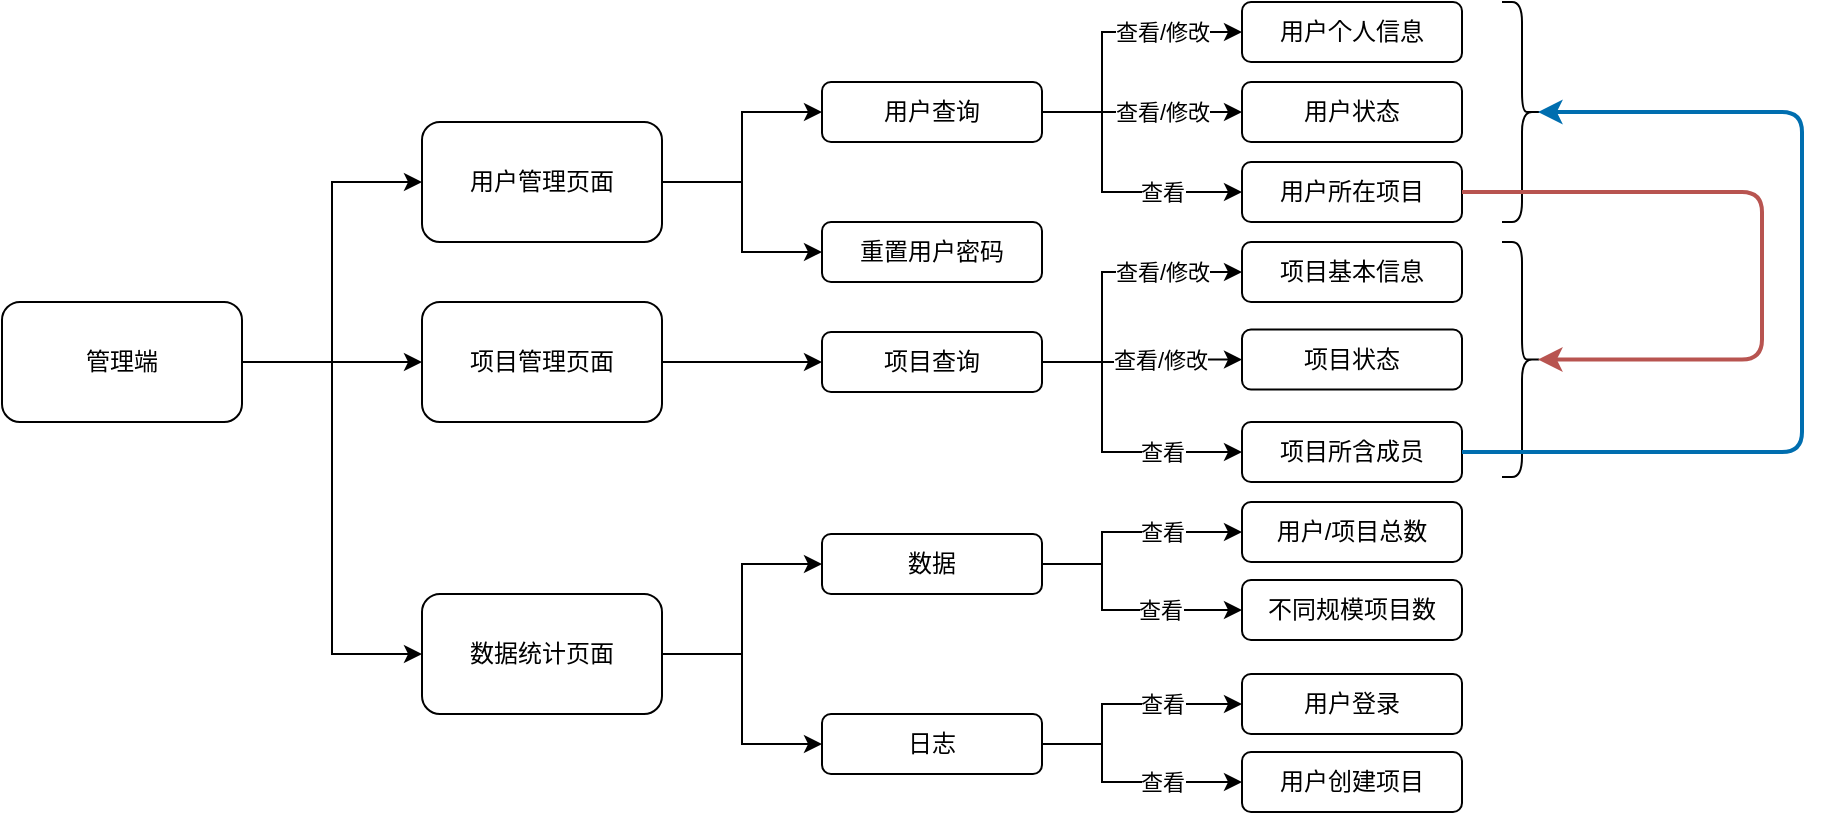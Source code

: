 <mxfile>
    <diagram id="mnC8O_ExdjPu1oiuGcWE" name="第 1 页">
        <mxGraphModel dx="1484" dy="634" grid="1" gridSize="10" guides="1" tooltips="1" connect="1" arrows="1" fold="1" page="1" pageScale="1" pageWidth="1169" pageHeight="827" math="0" shadow="0">
            <root>
                <mxCell id="0"/>
                <mxCell id="1" parent="0"/>
                <mxCell id="lLjeCK-RqWt33gv7H6Fi-15" style="edgeStyle=orthogonalEdgeStyle;rounded=0;orthogonalLoop=1;jettySize=auto;html=1;exitX=1;exitY=0.5;exitDx=0;exitDy=0;entryX=0;entryY=0.5;entryDx=0;entryDy=0;" parent="1" source="lLjeCK-RqWt33gv7H6Fi-1" target="lLjeCK-RqWt33gv7H6Fi-4" edge="1">
                    <mxGeometry relative="1" as="geometry"/>
                </mxCell>
                <mxCell id="lLjeCK-RqWt33gv7H6Fi-16" style="edgeStyle=orthogonalEdgeStyle;rounded=0;orthogonalLoop=1;jettySize=auto;html=1;exitX=1;exitY=0.5;exitDx=0;exitDy=0;" parent="1" source="lLjeCK-RqWt33gv7H6Fi-1" edge="1">
                    <mxGeometry relative="1" as="geometry">
                        <mxPoint x="240" y="290" as="targetPoint"/>
                    </mxGeometry>
                </mxCell>
                <mxCell id="lLjeCK-RqWt33gv7H6Fi-17" style="edgeStyle=orthogonalEdgeStyle;rounded=0;orthogonalLoop=1;jettySize=auto;html=1;exitX=1;exitY=0.5;exitDx=0;exitDy=0;entryX=0;entryY=0.5;entryDx=0;entryDy=0;" parent="1" source="lLjeCK-RqWt33gv7H6Fi-1" target="lLjeCK-RqWt33gv7H6Fi-7" edge="1">
                    <mxGeometry relative="1" as="geometry"/>
                </mxCell>
                <mxCell id="lLjeCK-RqWt33gv7H6Fi-1" value="管理端" style="rounded=1;whiteSpace=wrap;html=1;" parent="1" vertex="1">
                    <mxGeometry x="30" y="260" width="120" height="60" as="geometry"/>
                </mxCell>
                <mxCell id="lLjeCK-RqWt33gv7H6Fi-32" style="edgeStyle=orthogonalEdgeStyle;rounded=0;orthogonalLoop=1;jettySize=auto;html=1;exitX=1;exitY=0.5;exitDx=0;exitDy=0;entryX=0;entryY=0.5;entryDx=0;entryDy=0;" parent="1" source="lLjeCK-RqWt33gv7H6Fi-4" target="lLjeCK-RqWt33gv7H6Fi-20" edge="1">
                    <mxGeometry relative="1" as="geometry"/>
                </mxCell>
                <mxCell id="lLjeCK-RqWt33gv7H6Fi-33" style="edgeStyle=orthogonalEdgeStyle;rounded=0;orthogonalLoop=1;jettySize=auto;html=1;exitX=1;exitY=0.5;exitDx=0;exitDy=0;entryX=0;entryY=0.5;entryDx=0;entryDy=0;" parent="1" source="lLjeCK-RqWt33gv7H6Fi-4" target="lLjeCK-RqWt33gv7H6Fi-31" edge="1">
                    <mxGeometry relative="1" as="geometry"/>
                </mxCell>
                <mxCell id="lLjeCK-RqWt33gv7H6Fi-4" value="用户管理页面" style="whiteSpace=wrap;html=1;rounded=1;" parent="1" vertex="1">
                    <mxGeometry x="240" y="170" width="120" height="60" as="geometry"/>
                </mxCell>
                <mxCell id="lLjeCK-RqWt33gv7H6Fi-52" style="edgeStyle=orthogonalEdgeStyle;rounded=0;orthogonalLoop=1;jettySize=auto;html=1;exitX=1;exitY=0.5;exitDx=0;exitDy=0;entryX=0;entryY=0.5;entryDx=0;entryDy=0;" parent="1" source="lLjeCK-RqWt33gv7H6Fi-7" target="lLjeCK-RqWt33gv7H6Fi-49" edge="1">
                    <mxGeometry relative="1" as="geometry"/>
                </mxCell>
                <mxCell id="lLjeCK-RqWt33gv7H6Fi-54" style="edgeStyle=orthogonalEdgeStyle;rounded=0;orthogonalLoop=1;jettySize=auto;html=1;exitX=1;exitY=0.5;exitDx=0;exitDy=0;entryX=0;entryY=0.5;entryDx=0;entryDy=0;" parent="1" source="lLjeCK-RqWt33gv7H6Fi-7" target="lLjeCK-RqWt33gv7H6Fi-51" edge="1">
                    <mxGeometry relative="1" as="geometry"/>
                </mxCell>
                <mxCell id="lLjeCK-RqWt33gv7H6Fi-7" value="数据统计页面" style="whiteSpace=wrap;html=1;rounded=1;" parent="1" vertex="1">
                    <mxGeometry x="240" y="406" width="120" height="60" as="geometry"/>
                </mxCell>
                <mxCell id="lLjeCK-RqWt33gv7H6Fi-26" value="查看" style="edgeStyle=orthogonalEdgeStyle;rounded=0;orthogonalLoop=1;jettySize=auto;html=1;exitX=1;exitY=0.5;exitDx=0;exitDy=0;entryX=0;entryY=0.5;entryDx=0;entryDy=0;" parent="1" source="lLjeCK-RqWt33gv7H6Fi-20" target="lLjeCK-RqWt33gv7H6Fi-24" edge="1">
                    <mxGeometry x="0.429" relative="1" as="geometry">
                        <Array as="points">
                            <mxPoint x="580" y="165"/>
                            <mxPoint x="580" y="205"/>
                        </Array>
                        <mxPoint as="offset"/>
                    </mxGeometry>
                </mxCell>
                <mxCell id="lLjeCK-RqWt33gv7H6Fi-29" value="查看/修改" style="edgeStyle=orthogonalEdgeStyle;rounded=0;orthogonalLoop=1;jettySize=auto;html=1;exitX=1;exitY=0.5;exitDx=0;exitDy=0;entryX=0;entryY=0.5;entryDx=0;entryDy=0;" parent="1" source="lLjeCK-RqWt33gv7H6Fi-20" target="lLjeCK-RqWt33gv7H6Fi-28" edge="1">
                    <mxGeometry x="0.429" relative="1" as="geometry">
                        <Array as="points">
                            <mxPoint x="580" y="165"/>
                            <mxPoint x="580" y="125"/>
                        </Array>
                        <mxPoint as="offset"/>
                    </mxGeometry>
                </mxCell>
                <mxCell id="lLjeCK-RqWt33gv7H6Fi-36" value="查看/修改" style="edgeStyle=orthogonalEdgeStyle;rounded=0;orthogonalLoop=1;jettySize=auto;html=1;exitX=1;exitY=0.5;exitDx=0;exitDy=0;entryX=0;entryY=0.5;entryDx=0;entryDy=0;" parent="1" source="lLjeCK-RqWt33gv7H6Fi-20" target="lLjeCK-RqWt33gv7H6Fi-35" edge="1">
                    <mxGeometry x="0.2" relative="1" as="geometry">
                        <mxPoint as="offset"/>
                    </mxGeometry>
                </mxCell>
                <mxCell id="lLjeCK-RqWt33gv7H6Fi-20" value="用户查询" style="rounded=1;whiteSpace=wrap;html=1;" parent="1" vertex="1">
                    <mxGeometry x="440" y="150" width="110" height="30" as="geometry"/>
                </mxCell>
                <mxCell id="lLjeCK-RqWt33gv7H6Fi-24" value="用户所在项目" style="rounded=1;whiteSpace=wrap;html=1;" parent="1" vertex="1">
                    <mxGeometry x="650" y="190" width="110" height="30" as="geometry"/>
                </mxCell>
                <mxCell id="lLjeCK-RqWt33gv7H6Fi-28" value="用户个人信息" style="rounded=1;whiteSpace=wrap;html=1;" parent="1" vertex="1">
                    <mxGeometry x="650" y="110" width="110" height="30" as="geometry"/>
                </mxCell>
                <mxCell id="lLjeCK-RqWt33gv7H6Fi-31" value="重置用户密码" style="rounded=1;whiteSpace=wrap;html=1;" parent="1" vertex="1">
                    <mxGeometry x="440" y="220" width="110" height="30" as="geometry"/>
                </mxCell>
                <mxCell id="lLjeCK-RqWt33gv7H6Fi-35" value="用户状态" style="rounded=1;whiteSpace=wrap;html=1;" parent="1" vertex="1">
                    <mxGeometry x="650" y="150" width="110" height="30" as="geometry"/>
                </mxCell>
                <mxCell id="lLjeCK-RqWt33gv7H6Fi-37" style="edgeStyle=orthogonalEdgeStyle;rounded=0;orthogonalLoop=1;jettySize=auto;html=1;exitX=1;exitY=0.5;exitDx=0;exitDy=0;entryX=0;entryY=0.5;entryDx=0;entryDy=0;" parent="1" source="lLjeCK-RqWt33gv7H6Fi-39" target="lLjeCK-RqWt33gv7H6Fi-43" edge="1">
                    <mxGeometry relative="1" as="geometry"/>
                </mxCell>
                <mxCell id="lLjeCK-RqWt33gv7H6Fi-39" value="项目管理页面" style="whiteSpace=wrap;html=1;rounded=1;" parent="1" vertex="1">
                    <mxGeometry x="240" y="260" width="120" height="60" as="geometry"/>
                </mxCell>
                <mxCell id="lLjeCK-RqWt33gv7H6Fi-40" value="查看" style="edgeStyle=orthogonalEdgeStyle;rounded=0;orthogonalLoop=1;jettySize=auto;html=1;exitX=1;exitY=0.5;exitDx=0;exitDy=0;entryX=0;entryY=0.5;entryDx=0;entryDy=0;" parent="1" source="lLjeCK-RqWt33gv7H6Fi-43" target="lLjeCK-RqWt33gv7H6Fi-44" edge="1">
                    <mxGeometry x="0.448" relative="1" as="geometry">
                        <Array as="points">
                            <mxPoint x="580" y="290"/>
                            <mxPoint x="580" y="335"/>
                        </Array>
                        <mxPoint as="offset"/>
                    </mxGeometry>
                </mxCell>
                <mxCell id="lLjeCK-RqWt33gv7H6Fi-41" value="查看/修改" style="edgeStyle=orthogonalEdgeStyle;rounded=0;orthogonalLoop=1;jettySize=auto;html=1;exitX=1;exitY=0.5;exitDx=0;exitDy=0;entryX=0;entryY=0.5;entryDx=0;entryDy=0;" parent="1" source="lLjeCK-RqWt33gv7H6Fi-43" target="lLjeCK-RqWt33gv7H6Fi-45" edge="1">
                    <mxGeometry x="0.448" relative="1" as="geometry">
                        <Array as="points">
                            <mxPoint x="580" y="290"/>
                            <mxPoint x="580" y="245"/>
                        </Array>
                        <mxPoint as="offset"/>
                    </mxGeometry>
                </mxCell>
                <mxCell id="lLjeCK-RqWt33gv7H6Fi-42" style="edgeStyle=orthogonalEdgeStyle;rounded=0;orthogonalLoop=1;jettySize=auto;html=1;exitX=1;exitY=0.5;exitDx=0;exitDy=0;entryX=0;entryY=0.5;entryDx=0;entryDy=0;" parent="1" source="lLjeCK-RqWt33gv7H6Fi-43" target="lLjeCK-RqWt33gv7H6Fi-47" edge="1">
                    <mxGeometry relative="1" as="geometry"/>
                </mxCell>
                <mxCell id="lLjeCK-RqWt33gv7H6Fi-48" value="查看/修改" style="edgeLabel;html=1;align=center;verticalAlign=middle;resizable=0;points=[];" parent="lLjeCK-RqWt33gv7H6Fi-42" vertex="1" connectable="0">
                    <mxGeometry x="0.184" relative="1" as="geometry">
                        <mxPoint as="offset"/>
                    </mxGeometry>
                </mxCell>
                <mxCell id="lLjeCK-RqWt33gv7H6Fi-43" value="项目查询" style="rounded=1;whiteSpace=wrap;html=1;" parent="1" vertex="1">
                    <mxGeometry x="440" y="275" width="110" height="30" as="geometry"/>
                </mxCell>
                <mxCell id="lLjeCK-RqWt33gv7H6Fi-44" value="项目所含成员" style="rounded=1;whiteSpace=wrap;html=1;" parent="1" vertex="1">
                    <mxGeometry x="650" y="320" width="110" height="30" as="geometry"/>
                </mxCell>
                <mxCell id="lLjeCK-RqWt33gv7H6Fi-45" value="项目基本信息" style="rounded=1;whiteSpace=wrap;html=1;" parent="1" vertex="1">
                    <mxGeometry x="650" y="230" width="110" height="30" as="geometry"/>
                </mxCell>
                <mxCell id="lLjeCK-RqWt33gv7H6Fi-47" value="项目状态" style="rounded=1;whiteSpace=wrap;html=1;" parent="1" vertex="1">
                    <mxGeometry x="650" y="273.75" width="110" height="30" as="geometry"/>
                </mxCell>
                <mxCell id="lLjeCK-RqWt33gv7H6Fi-57" value="查看" style="edgeStyle=orthogonalEdgeStyle;rounded=0;orthogonalLoop=1;jettySize=auto;html=1;exitX=1;exitY=0.5;exitDx=0;exitDy=0;" parent="1" source="lLjeCK-RqWt33gv7H6Fi-49" target="lLjeCK-RqWt33gv7H6Fi-55" edge="1">
                    <mxGeometry x="0.31" relative="1" as="geometry">
                        <Array as="points">
                            <mxPoint x="580" y="391"/>
                            <mxPoint x="580" y="375"/>
                        </Array>
                        <mxPoint as="offset"/>
                    </mxGeometry>
                </mxCell>
                <mxCell id="lLjeCK-RqWt33gv7H6Fi-58" value="查看" style="edgeStyle=orthogonalEdgeStyle;rounded=0;orthogonalLoop=1;jettySize=auto;html=1;exitX=1;exitY=0.5;exitDx=0;exitDy=0;entryX=0;entryY=0.5;entryDx=0;entryDy=0;" parent="1" source="lLjeCK-RqWt33gv7H6Fi-49" target="lLjeCK-RqWt33gv7H6Fi-56" edge="1">
                    <mxGeometry x="0.333" relative="1" as="geometry">
                        <Array as="points">
                            <mxPoint x="580" y="391"/>
                            <mxPoint x="580" y="414"/>
                        </Array>
                        <mxPoint as="offset"/>
                    </mxGeometry>
                </mxCell>
                <mxCell id="lLjeCK-RqWt33gv7H6Fi-49" value="数据" style="rounded=1;whiteSpace=wrap;html=1;" parent="1" vertex="1">
                    <mxGeometry x="440" y="376" width="110" height="30" as="geometry"/>
                </mxCell>
                <mxCell id="lLjeCK-RqWt33gv7H6Fi-61" value="查看" style="edgeStyle=orthogonalEdgeStyle;rounded=0;orthogonalLoop=1;jettySize=auto;html=1;exitX=1;exitY=0.5;exitDx=0;exitDy=0;entryX=0;entryY=0.5;entryDx=0;entryDy=0;" parent="1" source="lLjeCK-RqWt33gv7H6Fi-51" target="lLjeCK-RqWt33gv7H6Fi-59" edge="1">
                    <mxGeometry x="0.333" relative="1" as="geometry">
                        <Array as="points">
                            <mxPoint x="580" y="481"/>
                            <mxPoint x="580" y="461"/>
                        </Array>
                        <mxPoint as="offset"/>
                    </mxGeometry>
                </mxCell>
                <mxCell id="lLjeCK-RqWt33gv7H6Fi-62" value="查看" style="edgeStyle=orthogonalEdgeStyle;rounded=0;orthogonalLoop=1;jettySize=auto;html=1;exitX=1;exitY=0.5;exitDx=0;exitDy=0;" parent="1" source="lLjeCK-RqWt33gv7H6Fi-51" target="lLjeCK-RqWt33gv7H6Fi-60" edge="1">
                    <mxGeometry x="0.328" relative="1" as="geometry">
                        <Array as="points">
                            <mxPoint x="580" y="481"/>
                            <mxPoint x="580" y="500"/>
                        </Array>
                        <mxPoint as="offset"/>
                    </mxGeometry>
                </mxCell>
                <mxCell id="lLjeCK-RqWt33gv7H6Fi-51" value="日志" style="rounded=1;whiteSpace=wrap;html=1;" parent="1" vertex="1">
                    <mxGeometry x="440" y="466" width="110" height="30" as="geometry"/>
                </mxCell>
                <mxCell id="lLjeCK-RqWt33gv7H6Fi-55" value="用户/项目总数" style="rounded=1;whiteSpace=wrap;html=1;" parent="1" vertex="1">
                    <mxGeometry x="650" y="360" width="110" height="30" as="geometry"/>
                </mxCell>
                <mxCell id="lLjeCK-RqWt33gv7H6Fi-56" value="不同规模项目数" style="rounded=1;whiteSpace=wrap;html=1;" parent="1" vertex="1">
                    <mxGeometry x="650" y="399" width="110" height="30" as="geometry"/>
                </mxCell>
                <mxCell id="lLjeCK-RqWt33gv7H6Fi-59" value="用户登录" style="rounded=1;whiteSpace=wrap;html=1;" parent="1" vertex="1">
                    <mxGeometry x="650" y="446" width="110" height="30" as="geometry"/>
                </mxCell>
                <mxCell id="lLjeCK-RqWt33gv7H6Fi-60" value="用户创建项目" style="rounded=1;whiteSpace=wrap;html=1;" parent="1" vertex="1">
                    <mxGeometry x="650" y="485" width="110" height="30" as="geometry"/>
                </mxCell>
                <mxCell id="lLjeCK-RqWt33gv7H6Fi-69" value="" style="shape=curlyBracket;whiteSpace=wrap;html=1;rounded=1;gradientColor=#ffffff;direction=south;rotation=90;size=0.5;" parent="1" vertex="1">
                    <mxGeometry x="735" y="155" width="110" height="20" as="geometry"/>
                </mxCell>
                <mxCell id="lLjeCK-RqWt33gv7H6Fi-70" value="" style="shape=curlyBracket;whiteSpace=wrap;html=1;rounded=1;gradientColor=#ffffff;direction=south;rotation=90;size=0.5;" parent="1" vertex="1">
                    <mxGeometry x="731.25" y="278.75" width="117.5" height="20" as="geometry"/>
                </mxCell>
                <mxCell id="lLjeCK-RqWt33gv7H6Fi-75" value="" style="edgeStyle=elbowEdgeStyle;elbow=vertical;endArrow=classic;html=1;exitX=1;exitY=0.5;exitDx=0;exitDy=0;entryX=0.1;entryY=0.5;entryDx=0;entryDy=0;entryPerimeter=0;fillColor=#f8cecc;strokeColor=#b85450;strokeWidth=2;" parent="1" source="lLjeCK-RqWt33gv7H6Fi-24" target="lLjeCK-RqWt33gv7H6Fi-70" edge="1">
                    <mxGeometry width="50" height="50" relative="1" as="geometry">
                        <mxPoint x="390" y="340" as="sourcePoint"/>
                        <mxPoint x="440" y="290" as="targetPoint"/>
                        <Array as="points">
                            <mxPoint x="910" y="150"/>
                        </Array>
                    </mxGeometry>
                </mxCell>
                <mxCell id="lLjeCK-RqWt33gv7H6Fi-77" value="" style="edgeStyle=elbowEdgeStyle;elbow=vertical;endArrow=classic;html=1;exitX=1;exitY=0.5;exitDx=0;exitDy=0;entryX=0.1;entryY=0.5;entryDx=0;entryDy=0;entryPerimeter=0;fillColor=#1ba1e2;strokeColor=#006EAF;strokeWidth=2;" parent="1" source="lLjeCK-RqWt33gv7H6Fi-44" target="lLjeCK-RqWt33gv7H6Fi-69" edge="1">
                    <mxGeometry width="50" height="50" relative="1" as="geometry">
                        <mxPoint x="880" y="356.25" as="sourcePoint"/>
                        <mxPoint x="918" y="520" as="targetPoint"/>
                        <Array as="points">
                            <mxPoint x="930" y="220"/>
                        </Array>
                    </mxGeometry>
                </mxCell>
            </root>
        </mxGraphModel>
    </diagram>
</mxfile>